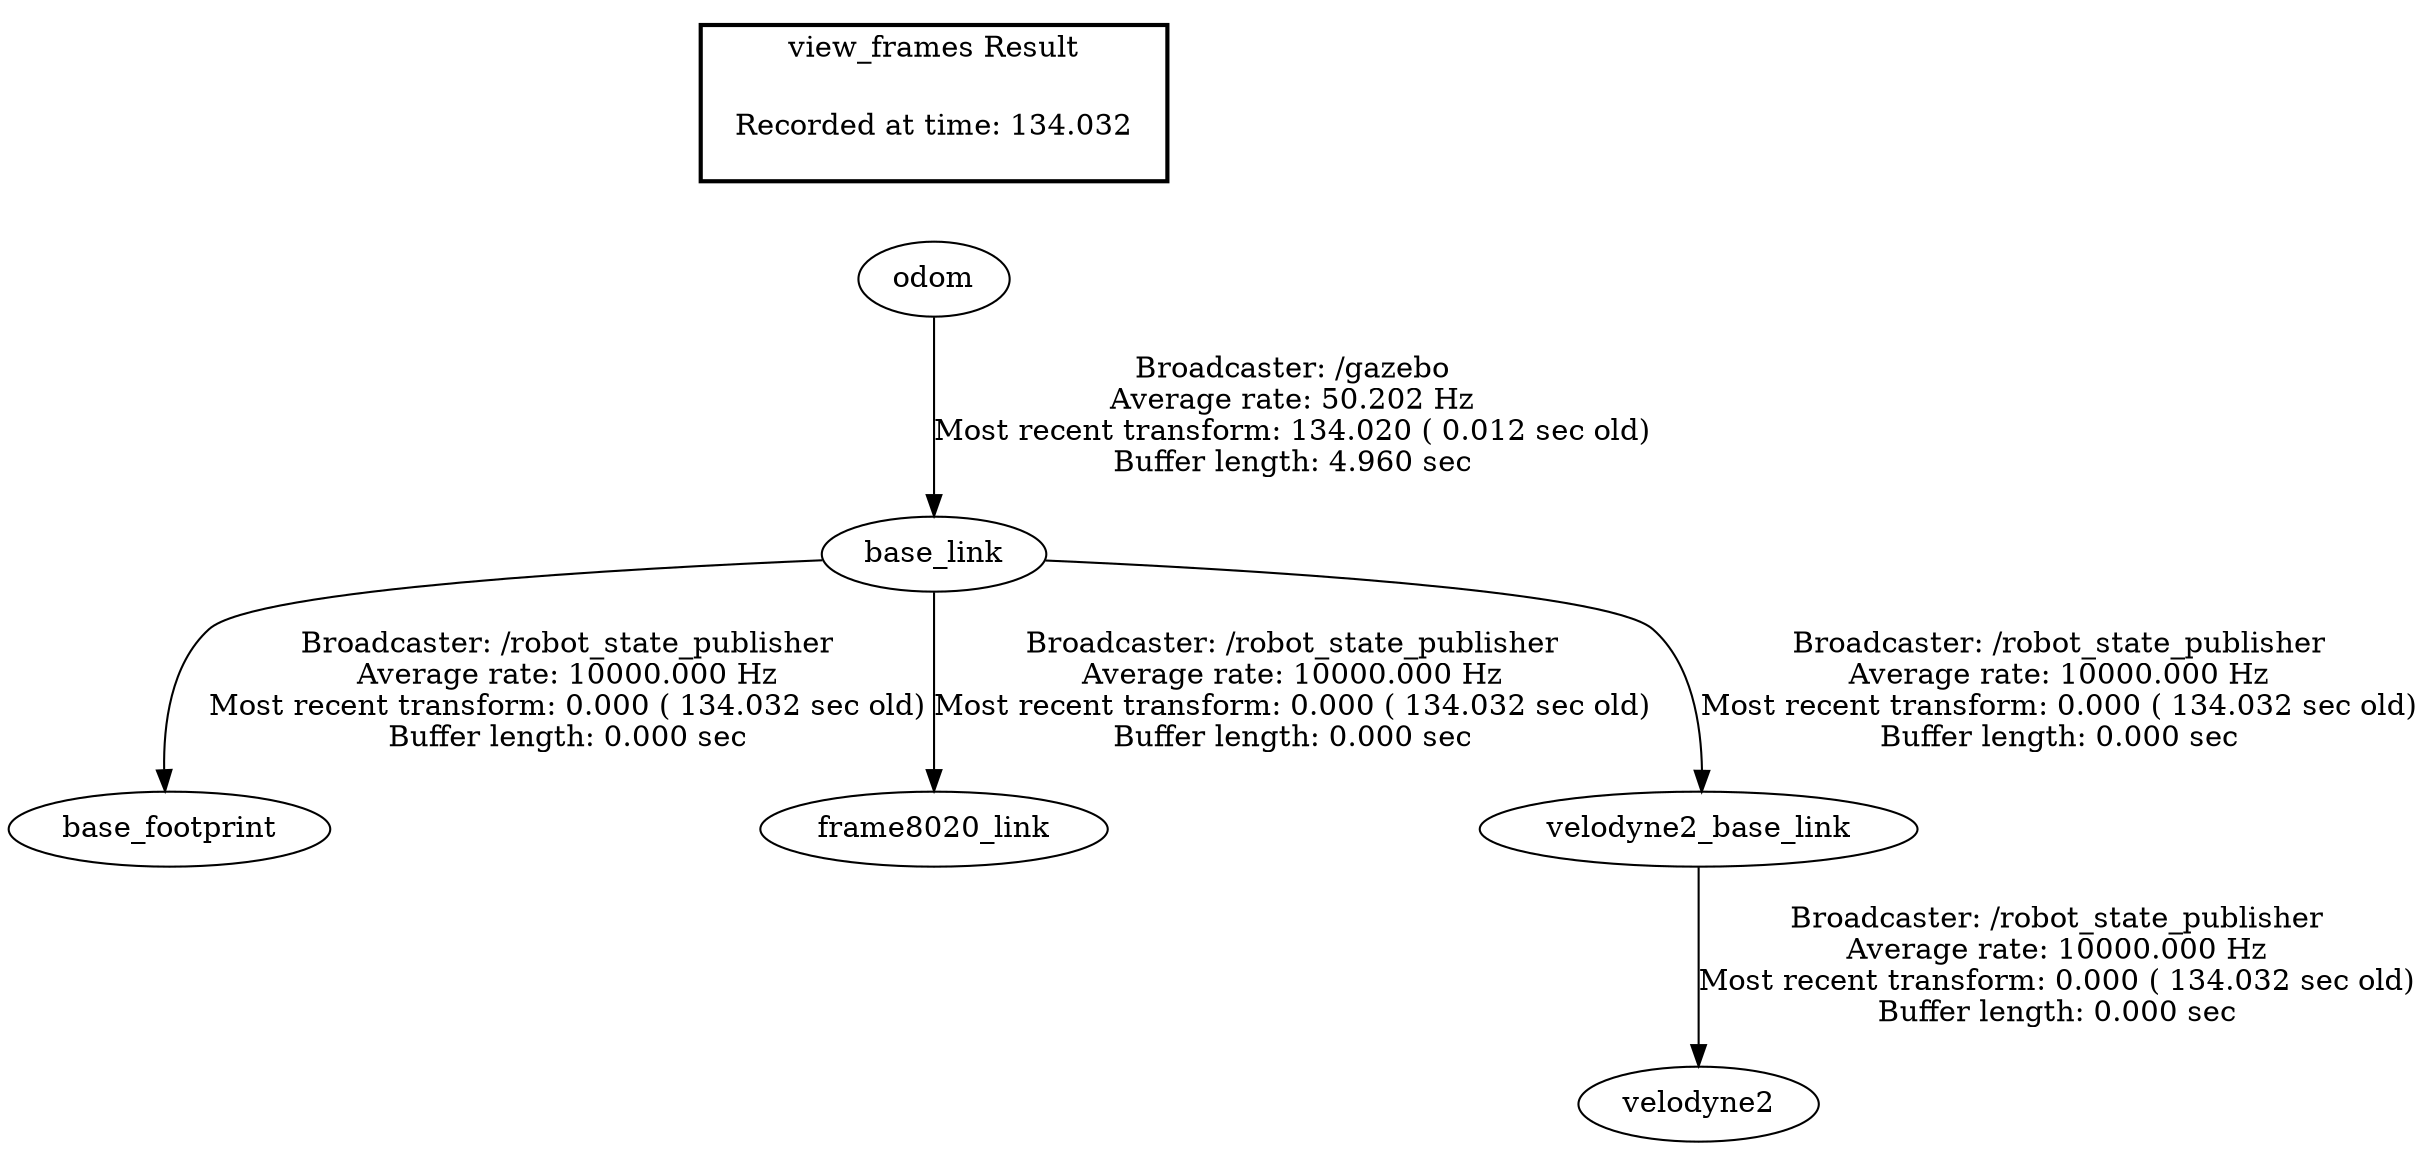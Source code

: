 digraph G {
"base_link" -> "base_footprint"[label="Broadcaster: /robot_state_publisher\nAverage rate: 10000.000 Hz\nMost recent transform: 0.000 ( 134.032 sec old)\nBuffer length: 0.000 sec\n"];
"odom" -> "base_link"[label="Broadcaster: /gazebo\nAverage rate: 50.202 Hz\nMost recent transform: 134.020 ( 0.012 sec old)\nBuffer length: 4.960 sec\n"];
"base_link" -> "frame8020_link"[label="Broadcaster: /robot_state_publisher\nAverage rate: 10000.000 Hz\nMost recent transform: 0.000 ( 134.032 sec old)\nBuffer length: 0.000 sec\n"];
"base_link" -> "velodyne2_base_link"[label="Broadcaster: /robot_state_publisher\nAverage rate: 10000.000 Hz\nMost recent transform: 0.000 ( 134.032 sec old)\nBuffer length: 0.000 sec\n"];
"velodyne2_base_link" -> "velodyne2"[label="Broadcaster: /robot_state_publisher\nAverage rate: 10000.000 Hz\nMost recent transform: 0.000 ( 134.032 sec old)\nBuffer length: 0.000 sec\n"];
edge [style=invis];
 subgraph cluster_legend { style=bold; color=black; label ="view_frames Result";
"Recorded at time: 134.032"[ shape=plaintext ] ;
 }->"odom";
}